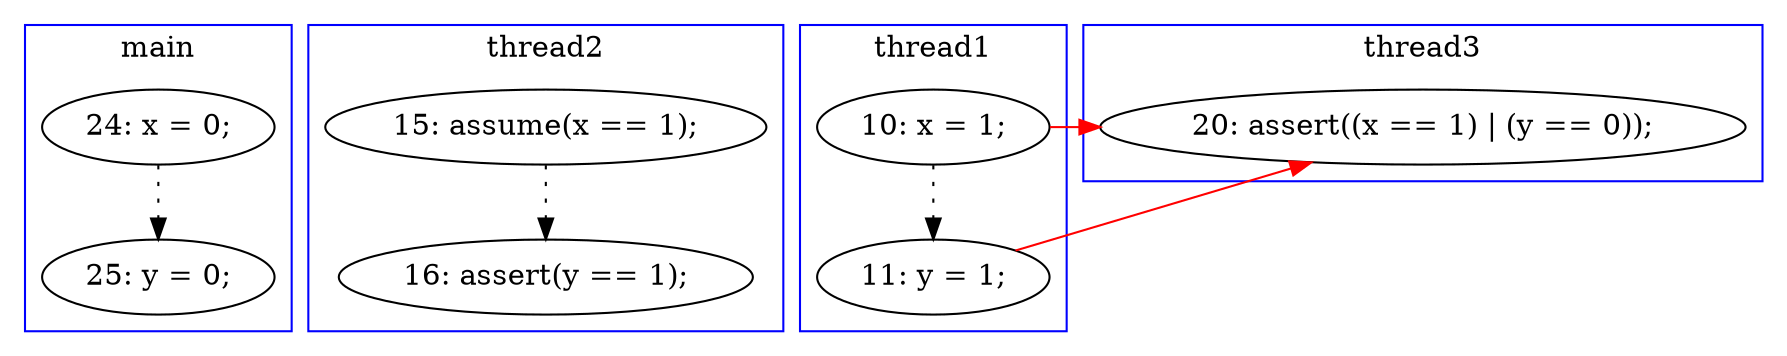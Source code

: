 digraph ProofObject {
	2 -> 3 [style = dotted, color = black]
	16 -> 18 [style = dotted, color = black]
	10 -> 11 [style = dotted, color = black]
	11 -> 14 [color = Red, constraint = false]
	10 -> 14 [color = Red, constraint = false]
	subgraph cluster0 {
		label = main
		color = blue
		3  [label = "25: y = 0;"]
		2  [label = "24: x = 0;"]
	}
	subgraph cluster2 {
		label = thread2
		color = blue
		16  [label = "15: assume(x == 1);"]
		18  [label = "16: assert(y == 1);"]
	}
	subgraph cluster3 {
		label = thread3
		color = blue
		14  [label = "20: assert((x == 1) | (y == 0));"]
	}
	subgraph cluster1 {
		label = thread1
		color = blue
		10  [label = "10: x = 1;"]
		11  [label = "11: y = 1;"]
	}
}